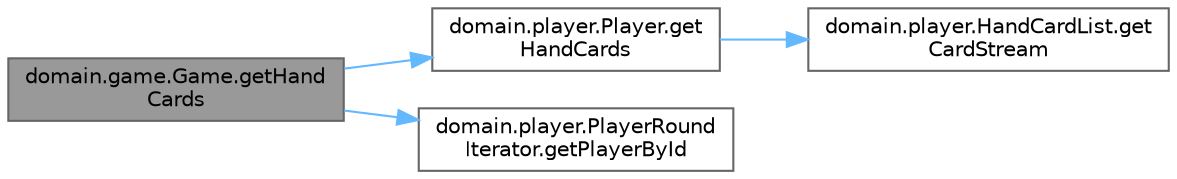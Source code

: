 digraph "domain.game.Game.getHandCards"
{
 // LATEX_PDF_SIZE
  bgcolor="transparent";
  edge [fontname=Helvetica,fontsize=10,labelfontname=Helvetica,labelfontsize=10];
  node [fontname=Helvetica,fontsize=10,shape=box,height=0.2,width=0.4];
  rankdir="LR";
  Node1 [id="Node000001",label="domain.game.Game.getHand\lCards",height=0.2,width=0.4,color="gray40", fillcolor="grey60", style="filled", fontcolor="black",tooltip="Obtiene las cartas en mano de un jugador."];
  Node1 -> Node2 [id="edge4_Node000001_Node000002",color="steelblue1",style="solid",tooltip=" "];
  Node2 [id="Node000002",label="domain.player.Player.get\lHandCards",height=0.2,width=0.4,color="grey40", fillcolor="white", style="filled",URL="$classdomain_1_1player_1_1_player.html#a541dcd07f326c98a7f3f635e193fc892",tooltip=" "];
  Node2 -> Node3 [id="edge5_Node000002_Node000003",color="steelblue1",style="solid",tooltip=" "];
  Node3 [id="Node000003",label="domain.player.HandCardList.get\lCardStream",height=0.2,width=0.4,color="grey40", fillcolor="white", style="filled",URL="$classdomain_1_1player_1_1_hand_card_list.html#ade9386c6e1dc0186fd321abbe1348bfb",tooltip=" "];
  Node1 -> Node4 [id="edge6_Node000001_Node000004",color="steelblue1",style="solid",tooltip=" "];
  Node4 [id="Node000004",label="domain.player.PlayerRound\lIterator.getPlayerById",height=0.2,width=0.4,color="grey40", fillcolor="white", style="filled",URL="$classdomain_1_1player_1_1_player_round_iterator.html#a65afe00de60f22bea5d03a72319c219e",tooltip=" "];
}
